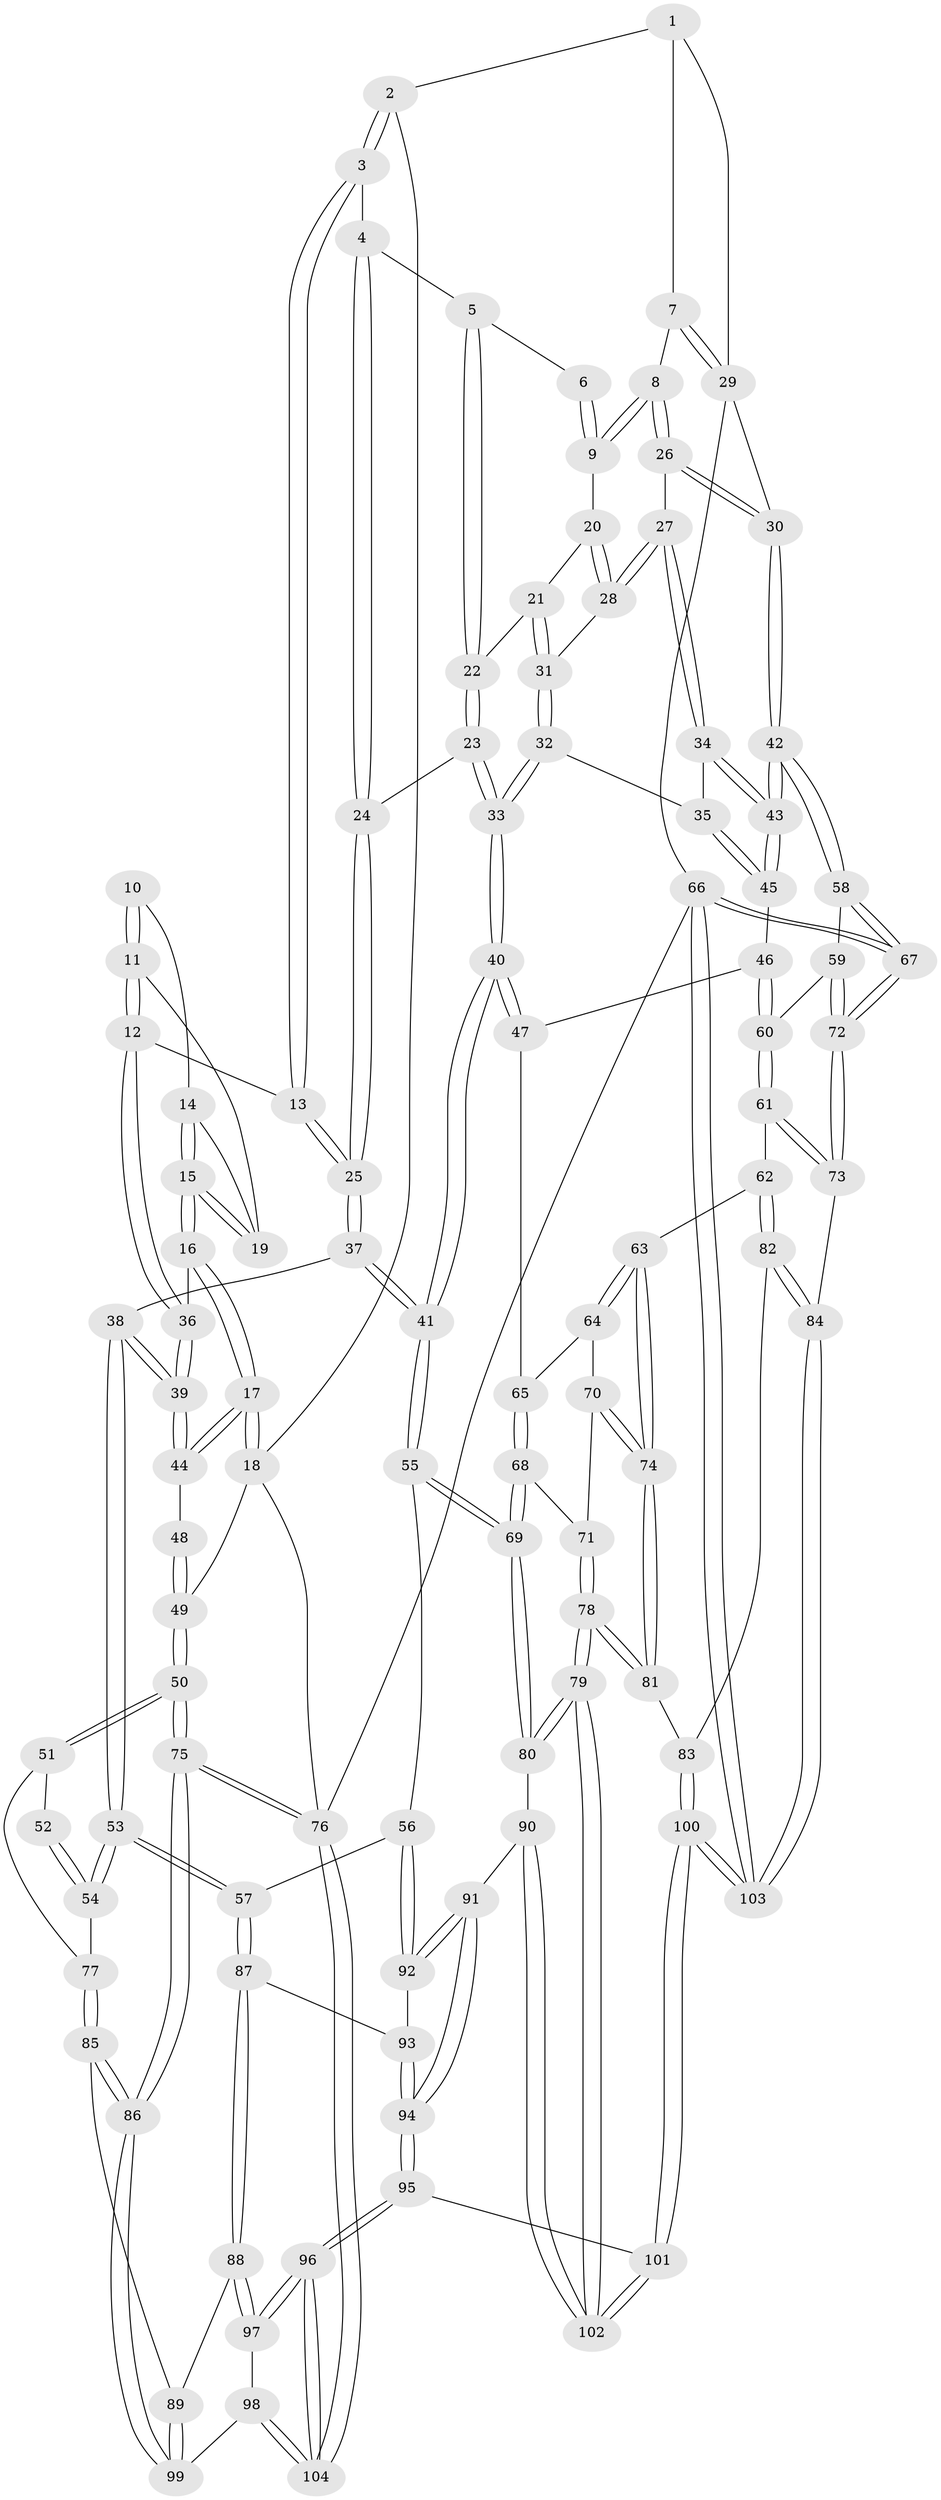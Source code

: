 // coarse degree distribution, {3: 0.6129032258064516, 2: 0.03225806451612903, 4: 0.3548387096774194}
// Generated by graph-tools (version 1.1) at 2025/38/03/04/25 23:38:29]
// undirected, 104 vertices, 256 edges
graph export_dot {
  node [color=gray90,style=filled];
  1 [pos="+0.925726160968078+0"];
  2 [pos="+0.10944727157654797+0"];
  3 [pos="+0.428418542591196+0"];
  4 [pos="+0.4532793921461771+0"];
  5 [pos="+0.5692377825821427+0"];
  6 [pos="+0.7868285931409041+0"];
  7 [pos="+0.9433409338075315+0.1427878312379216"];
  8 [pos="+0.8958610772165391+0.17993843804257345"];
  9 [pos="+0.8301254041376238+0.13212714940839534"];
  10 [pos="+0.11465274256725731+0.025111881905268685"];
  11 [pos="+0.22095614642398623+0.19963595721636357"];
  12 [pos="+0.22475263589304484+0.20277256550099518"];
  13 [pos="+0.38604967561582904+0.04148942800504604"];
  14 [pos="+0.10479816945457691+0.05054516802664988"];
  15 [pos="+0+0.2521871911558225"];
  16 [pos="+0+0.26416458872359144"];
  17 [pos="+0+0.2968604615655372"];
  18 [pos="+0+0.30845025190506387"];
  19 [pos="+0.10480164711408331+0.1651748075435236"];
  20 [pos="+0.7445169286252642+0.1554383727974373"];
  21 [pos="+0.6777623786149034+0.16964609956242932"];
  22 [pos="+0.6710056574243063+0.16641514214844091"];
  23 [pos="+0.6030708498172113+0.2410856872701788"];
  24 [pos="+0.5415054308567856+0.23829102945669117"];
  25 [pos="+0.43312451110130107+0.28113799524926975"];
  26 [pos="+0.8939055396113093+0.2014700378748055"];
  27 [pos="+0.8611863662516445+0.25224744366214275"];
  28 [pos="+0.8361566816203317+0.24502167272039976"];
  29 [pos="+1+0.16404928208882005"];
  30 [pos="+1+0.43753870617695145"];
  31 [pos="+0.7109799855394399+0.21692697159462299"];
  32 [pos="+0.7493216750171517+0.3776272323873451"];
  33 [pos="+0.6260981144003347+0.4395503681369135"];
  34 [pos="+0.8521615522955098+0.301694430079694"];
  35 [pos="+0.7499100745312728+0.377626601819322"];
  36 [pos="+0.21962937233814234+0.26698438892653503"];
  37 [pos="+0.37051221547878493+0.4481275711366917"];
  38 [pos="+0.36429812253238314+0.44767359660036177"];
  39 [pos="+0.29124925328966866+0.4192708317761717"];
  40 [pos="+0.5478558979343258+0.5335527594231544"];
  41 [pos="+0.5118166142524264+0.5421190753647652"];
  42 [pos="+1+0.4928697691258733"];
  43 [pos="+1+0.4925833610429486"];
  44 [pos="+0.2566438368812194+0.42952117990183725"];
  45 [pos="+0.931962053053447+0.5326570289305694"];
  46 [pos="+0.8692366842652856+0.5826114551711208"];
  47 [pos="+0.6745979949934372+0.5979611993973765"];
  48 [pos="+0.21717697324500268+0.4562620528530801"];
  49 [pos="+0+0.524789458712076"];
  50 [pos="+0+0.6207188324969298"];
  51 [pos="+0.025226358153314393+0.6696900523711184"];
  52 [pos="+0.1999376119994509+0.48058183330998927"];
  53 [pos="+0.17868933226467779+0.7357445140127072"];
  54 [pos="+0.14758660869325183+0.7239076017914537"];
  55 [pos="+0.48215623724975115+0.6786030424765176"];
  56 [pos="+0.41919254266873157+0.7307077860256943"];
  57 [pos="+0.1823237036239219+0.7399037781823901"];
  58 [pos="+1+0.5470051536280017"];
  59 [pos="+0.9107474497513349+0.7184308681348681"];
  60 [pos="+0.8628449331241165+0.7035709751191837"];
  61 [pos="+0.8329517010679619+0.7579338293144975"];
  62 [pos="+0.8287266060118259+0.7603400464233867"];
  63 [pos="+0.8065421443070641+0.7632828394542596"];
  64 [pos="+0.7104016090193406+0.6796867326085619"];
  65 [pos="+0.6928584015981559+0.6432893450673433"];
  66 [pos="+1+1"];
  67 [pos="+1+0.8864014003717348"];
  68 [pos="+0.6453890769112607+0.7778089663028782"];
  69 [pos="+0.5272336901771343+0.7529942869008558"];
  70 [pos="+0.6933418422689135+0.763690248312727"];
  71 [pos="+0.6760389148569249+0.7909525852351804"];
  72 [pos="+1+0.8643001808366729"];
  73 [pos="+1+0.8590305540074719"];
  74 [pos="+0.7841572137586907+0.7864022086453204"];
  75 [pos="+0+1"];
  76 [pos="+0+1"];
  77 [pos="+0.09519854328873265+0.7101994224539421"];
  78 [pos="+0.7060457486431323+0.8781649336388414"];
  79 [pos="+0.6705800098687609+0.908686500961581"];
  80 [pos="+0.5497119023257467+0.8413055756014891"];
  81 [pos="+0.7277772504246597+0.8732772356918267"];
  82 [pos="+0.8553699293032903+0.8958173204420387"];
  83 [pos="+0.7900418313145217+0.9016424409051206"];
  84 [pos="+0.8648697248198539+0.8997433999088326"];
  85 [pos="+0.03692358701621743+0.9116108044460853"];
  86 [pos="+0+0.9714126077055568"];
  87 [pos="+0.20341752419016818+0.8392643422476496"];
  88 [pos="+0.19663103572165236+0.8508002962828565"];
  89 [pos="+0.16491054631862098+0.866451901326011"];
  90 [pos="+0.5096740755138064+0.9021736278640757"];
  91 [pos="+0.4251423935189118+0.9459333208711526"];
  92 [pos="+0.39001920954790387+0.8140202097163197"];
  93 [pos="+0.27725269951556947+0.87169743693613"];
  94 [pos="+0.37277147194100774+1"];
  95 [pos="+0.35447873056917467+1"];
  96 [pos="+0.3268675568829017+1"];
  97 [pos="+0.19092011294717187+0.947133067255638"];
  98 [pos="+0.1219305720357944+0.9649177203236674"];
  99 [pos="+0.10745148066314564+0.9626916218227454"];
  100 [pos="+0.8014840533209339+1"];
  101 [pos="+0.6510618310864259+1"];
  102 [pos="+0.6446222360819052+1"];
  103 [pos="+0.867913628186315+1"];
  104 [pos="+0.2876659620031398+1"];
  1 -- 2;
  1 -- 7;
  1 -- 29;
  2 -- 3;
  2 -- 3;
  2 -- 18;
  3 -- 4;
  3 -- 13;
  3 -- 13;
  4 -- 5;
  4 -- 24;
  4 -- 24;
  5 -- 6;
  5 -- 22;
  5 -- 22;
  6 -- 9;
  6 -- 9;
  7 -- 8;
  7 -- 29;
  7 -- 29;
  8 -- 9;
  8 -- 9;
  8 -- 26;
  8 -- 26;
  9 -- 20;
  10 -- 11;
  10 -- 11;
  10 -- 14;
  11 -- 12;
  11 -- 12;
  11 -- 19;
  12 -- 13;
  12 -- 36;
  12 -- 36;
  13 -- 25;
  13 -- 25;
  14 -- 15;
  14 -- 15;
  14 -- 19;
  15 -- 16;
  15 -- 16;
  15 -- 19;
  15 -- 19;
  16 -- 17;
  16 -- 17;
  16 -- 36;
  17 -- 18;
  17 -- 18;
  17 -- 44;
  17 -- 44;
  18 -- 49;
  18 -- 76;
  20 -- 21;
  20 -- 28;
  20 -- 28;
  21 -- 22;
  21 -- 31;
  21 -- 31;
  22 -- 23;
  22 -- 23;
  23 -- 24;
  23 -- 33;
  23 -- 33;
  24 -- 25;
  24 -- 25;
  25 -- 37;
  25 -- 37;
  26 -- 27;
  26 -- 30;
  26 -- 30;
  27 -- 28;
  27 -- 28;
  27 -- 34;
  27 -- 34;
  28 -- 31;
  29 -- 30;
  29 -- 66;
  30 -- 42;
  30 -- 42;
  31 -- 32;
  31 -- 32;
  32 -- 33;
  32 -- 33;
  32 -- 35;
  33 -- 40;
  33 -- 40;
  34 -- 35;
  34 -- 43;
  34 -- 43;
  35 -- 45;
  35 -- 45;
  36 -- 39;
  36 -- 39;
  37 -- 38;
  37 -- 41;
  37 -- 41;
  38 -- 39;
  38 -- 39;
  38 -- 53;
  38 -- 53;
  39 -- 44;
  39 -- 44;
  40 -- 41;
  40 -- 41;
  40 -- 47;
  40 -- 47;
  41 -- 55;
  41 -- 55;
  42 -- 43;
  42 -- 43;
  42 -- 58;
  42 -- 58;
  43 -- 45;
  43 -- 45;
  44 -- 48;
  45 -- 46;
  46 -- 47;
  46 -- 60;
  46 -- 60;
  47 -- 65;
  48 -- 49;
  48 -- 49;
  49 -- 50;
  49 -- 50;
  50 -- 51;
  50 -- 51;
  50 -- 75;
  50 -- 75;
  51 -- 52;
  51 -- 77;
  52 -- 54;
  52 -- 54;
  53 -- 54;
  53 -- 54;
  53 -- 57;
  53 -- 57;
  54 -- 77;
  55 -- 56;
  55 -- 69;
  55 -- 69;
  56 -- 57;
  56 -- 92;
  56 -- 92;
  57 -- 87;
  57 -- 87;
  58 -- 59;
  58 -- 67;
  58 -- 67;
  59 -- 60;
  59 -- 72;
  59 -- 72;
  60 -- 61;
  60 -- 61;
  61 -- 62;
  61 -- 73;
  61 -- 73;
  62 -- 63;
  62 -- 82;
  62 -- 82;
  63 -- 64;
  63 -- 64;
  63 -- 74;
  63 -- 74;
  64 -- 65;
  64 -- 70;
  65 -- 68;
  65 -- 68;
  66 -- 67;
  66 -- 67;
  66 -- 103;
  66 -- 103;
  66 -- 76;
  67 -- 72;
  67 -- 72;
  68 -- 69;
  68 -- 69;
  68 -- 71;
  69 -- 80;
  69 -- 80;
  70 -- 71;
  70 -- 74;
  70 -- 74;
  71 -- 78;
  71 -- 78;
  72 -- 73;
  72 -- 73;
  73 -- 84;
  74 -- 81;
  74 -- 81;
  75 -- 76;
  75 -- 76;
  75 -- 86;
  75 -- 86;
  76 -- 104;
  76 -- 104;
  77 -- 85;
  77 -- 85;
  78 -- 79;
  78 -- 79;
  78 -- 81;
  78 -- 81;
  79 -- 80;
  79 -- 80;
  79 -- 102;
  79 -- 102;
  80 -- 90;
  81 -- 83;
  82 -- 83;
  82 -- 84;
  82 -- 84;
  83 -- 100;
  83 -- 100;
  84 -- 103;
  84 -- 103;
  85 -- 86;
  85 -- 86;
  85 -- 89;
  86 -- 99;
  86 -- 99;
  87 -- 88;
  87 -- 88;
  87 -- 93;
  88 -- 89;
  88 -- 97;
  88 -- 97;
  89 -- 99;
  89 -- 99;
  90 -- 91;
  90 -- 102;
  90 -- 102;
  91 -- 92;
  91 -- 92;
  91 -- 94;
  91 -- 94;
  92 -- 93;
  93 -- 94;
  93 -- 94;
  94 -- 95;
  94 -- 95;
  95 -- 96;
  95 -- 96;
  95 -- 101;
  96 -- 97;
  96 -- 97;
  96 -- 104;
  96 -- 104;
  97 -- 98;
  98 -- 99;
  98 -- 104;
  98 -- 104;
  100 -- 101;
  100 -- 101;
  100 -- 103;
  100 -- 103;
  101 -- 102;
  101 -- 102;
}
